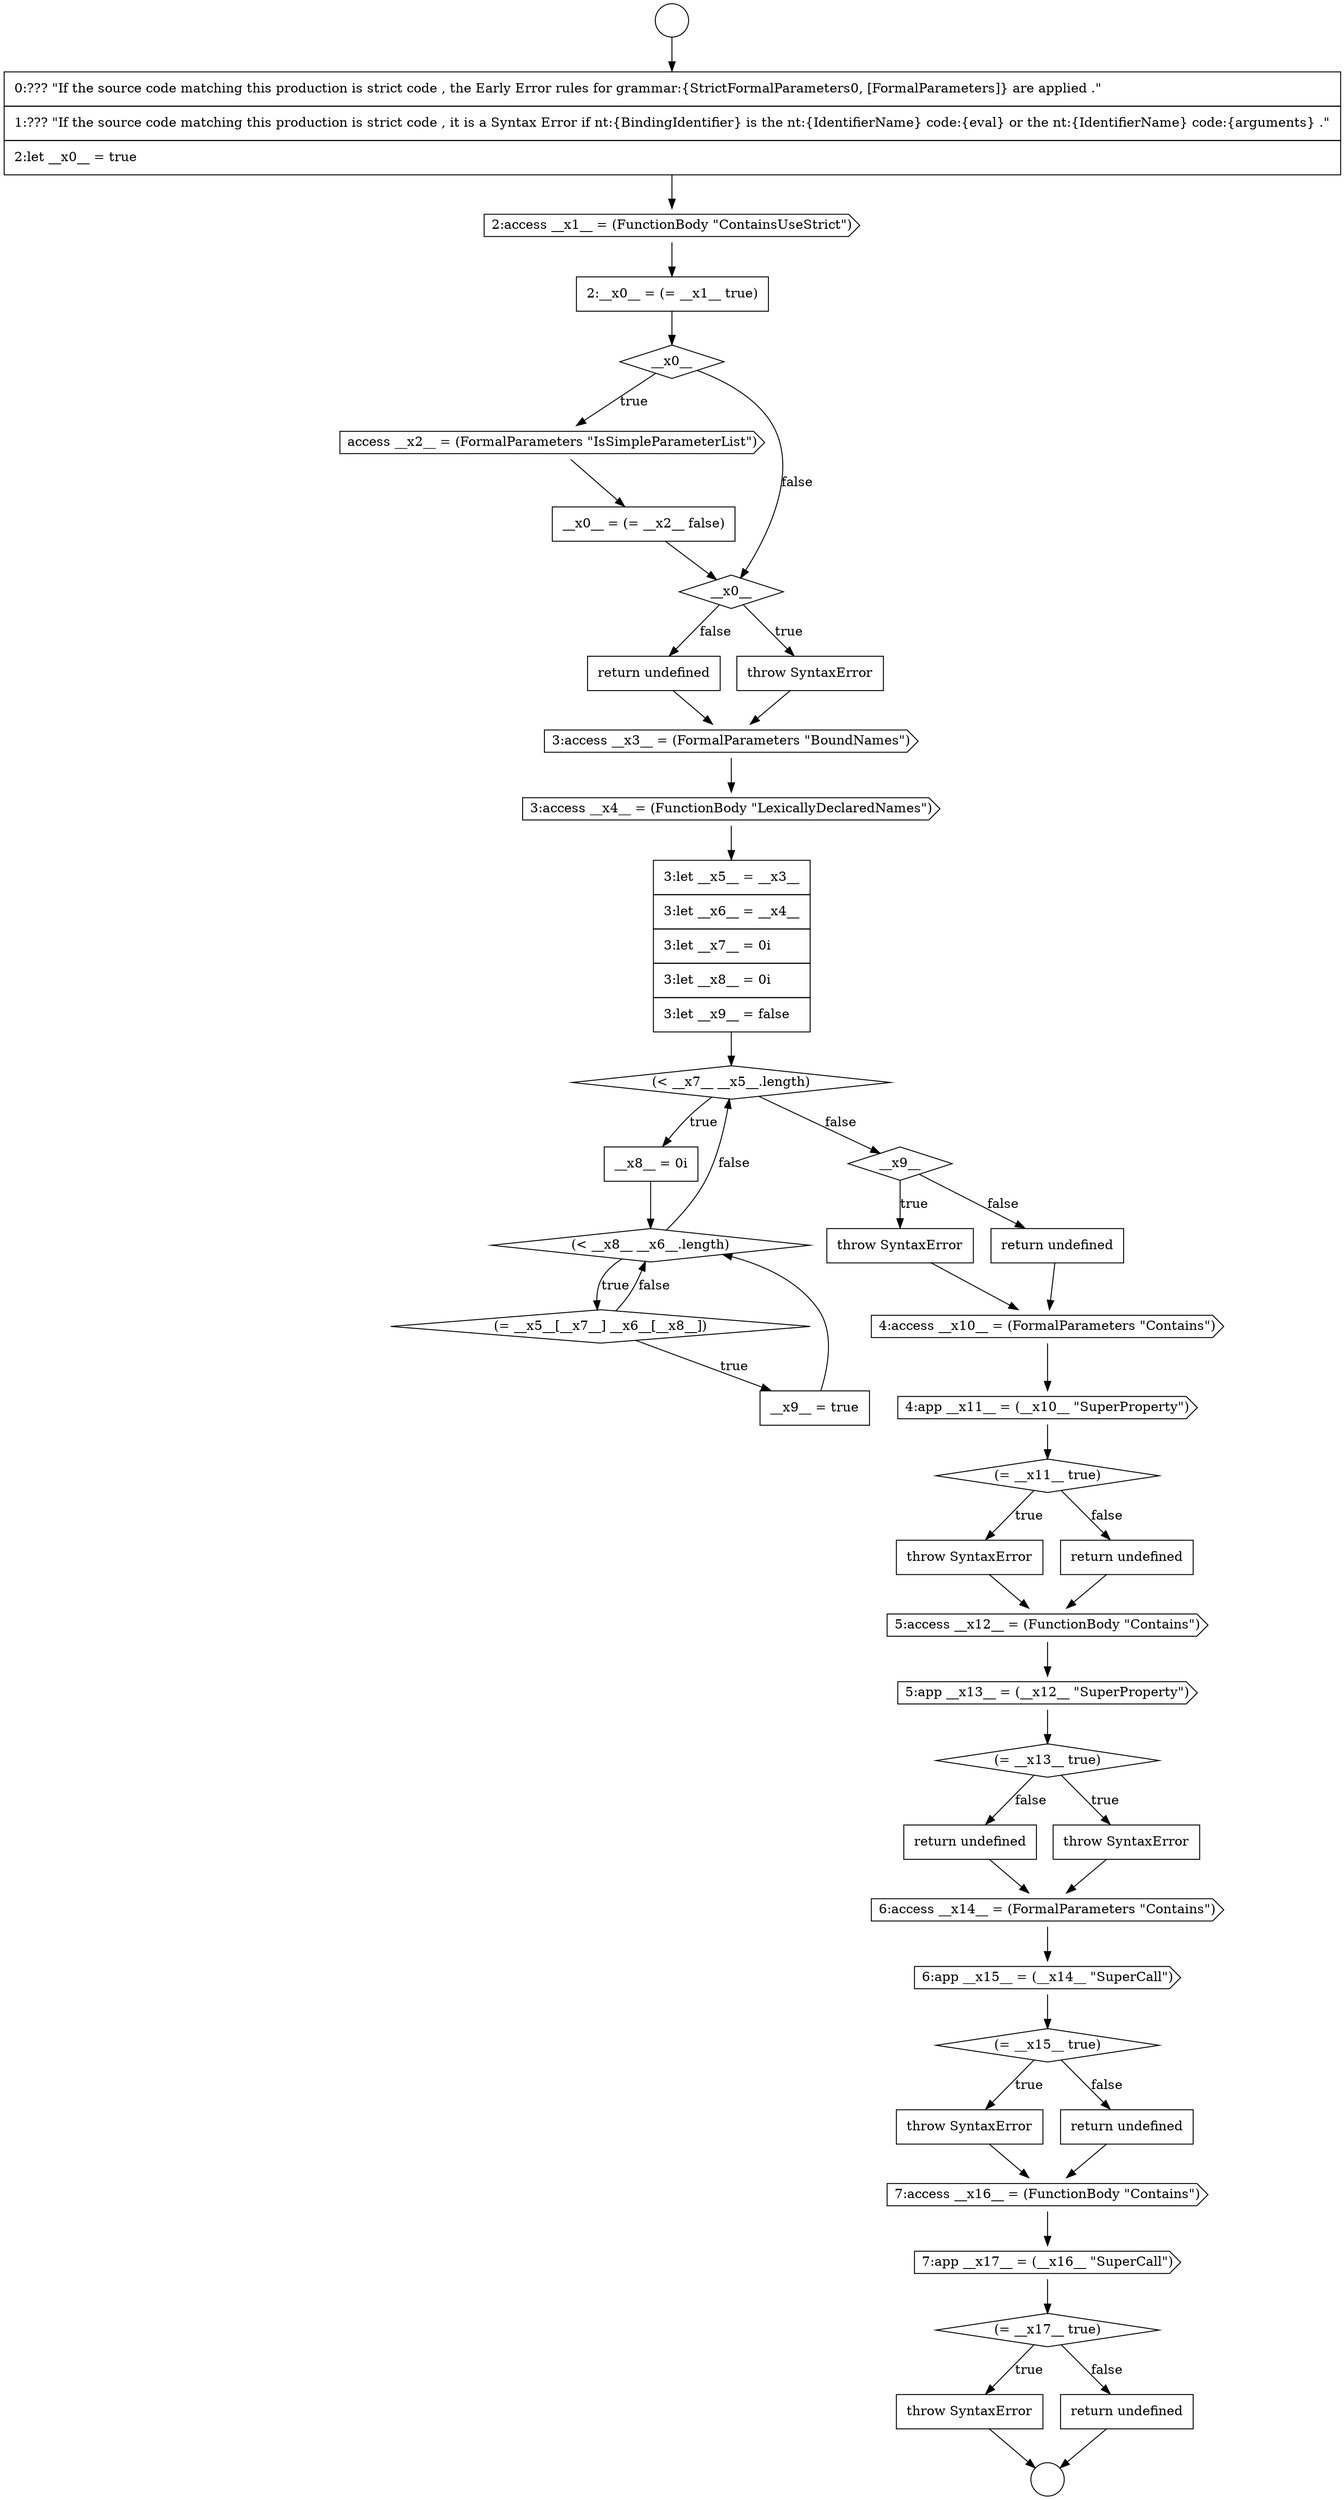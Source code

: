 digraph {
  node16701 [shape=cds, label=<<font color="black">2:access __x1__ = (FunctionBody &quot;ContainsUseStrict&quot;)</font>> color="black" fillcolor="white" style=filled]
  node16712 [shape=diamond, label=<<font color="black">(&lt; __x7__ __x5__.length)</font>> color="black" fillcolor="white" style=filled]
  node16725 [shape=cds, label=<<font color="black">5:access __x12__ = (FunctionBody &quot;Contains&quot;)</font>> color="black" fillcolor="white" style=filled]
  node16736 [shape=cds, label=<<font color="black">7:app __x17__ = (__x16__ &quot;SuperCall&quot;)</font>> color="black" fillcolor="white" style=filled]
  node16729 [shape=none, margin=0, label=<<font color="black">
    <table border="0" cellborder="1" cellspacing="0" cellpadding="10">
      <tr><td align="left">return undefined</td></tr>
    </table>
  </font>> color="black" fillcolor="white" style=filled]
  node16723 [shape=none, margin=0, label=<<font color="black">
    <table border="0" cellborder="1" cellspacing="0" cellpadding="10">
      <tr><td align="left">throw SyntaxError</td></tr>
    </table>
  </font>> color="black" fillcolor="white" style=filled]
  node16703 [shape=diamond, label=<<font color="black">__x0__</font>> color="black" fillcolor="white" style=filled]
  node16699 [shape=circle label=" " color="black" fillcolor="white" style=filled]
  node16710 [shape=cds, label=<<font color="black">3:access __x4__ = (FunctionBody &quot;LexicallyDeclaredNames&quot;)</font>> color="black" fillcolor="white" style=filled]
  node16728 [shape=none, margin=0, label=<<font color="black">
    <table border="0" cellborder="1" cellspacing="0" cellpadding="10">
      <tr><td align="left">throw SyntaxError</td></tr>
    </table>
  </font>> color="black" fillcolor="white" style=filled]
  node16708 [shape=none, margin=0, label=<<font color="black">
    <table border="0" cellborder="1" cellspacing="0" cellpadding="10">
      <tr><td align="left">return undefined</td></tr>
    </table>
  </font>> color="black" fillcolor="white" style=filled]
  node16698 [shape=circle label=" " color="black" fillcolor="white" style=filled]
  node16713 [shape=none, margin=0, label=<<font color="black">
    <table border="0" cellborder="1" cellspacing="0" cellpadding="10">
      <tr><td align="left">__x8__ = 0i</td></tr>
    </table>
  </font>> color="black" fillcolor="white" style=filled]
  node16730 [shape=cds, label=<<font color="black">6:access __x14__ = (FormalParameters &quot;Contains&quot;)</font>> color="black" fillcolor="white" style=filled]
  node16733 [shape=none, margin=0, label=<<font color="black">
    <table border="0" cellborder="1" cellspacing="0" cellpadding="10">
      <tr><td align="left">throw SyntaxError</td></tr>
    </table>
  </font>> color="black" fillcolor="white" style=filled]
  node16720 [shape=cds, label=<<font color="black">4:access __x10__ = (FormalParameters &quot;Contains&quot;)</font>> color="black" fillcolor="white" style=filled]
  node16721 [shape=cds, label=<<font color="black">4:app __x11__ = (__x10__ &quot;SuperProperty&quot;)</font>> color="black" fillcolor="white" style=filled]
  node16716 [shape=none, margin=0, label=<<font color="black">
    <table border="0" cellborder="1" cellspacing="0" cellpadding="10">
      <tr><td align="left">__x9__ = true</td></tr>
    </table>
  </font>> color="black" fillcolor="white" style=filled]
  node16704 [shape=cds, label=<<font color="black">access __x2__ = (FormalParameters &quot;IsSimpleParameterList&quot;)</font>> color="black" fillcolor="white" style=filled]
  node16719 [shape=none, margin=0, label=<<font color="black">
    <table border="0" cellborder="1" cellspacing="0" cellpadding="10">
      <tr><td align="left">return undefined</td></tr>
    </table>
  </font>> color="black" fillcolor="white" style=filled]
  node16700 [shape=none, margin=0, label=<<font color="black">
    <table border="0" cellborder="1" cellspacing="0" cellpadding="10">
      <tr><td align="left">0:??? &quot;If the source code matching this production is strict code , the Early Error rules for grammar:{StrictFormalParameters0, [FormalParameters]} are applied .&quot;</td></tr>
      <tr><td align="left">1:??? &quot;If the source code matching this production is strict code , it is a Syntax Error if nt:{BindingIdentifier} is the nt:{IdentifierName} code:{eval} or the nt:{IdentifierName} code:{arguments} .&quot;</td></tr>
      <tr><td align="left">2:let __x0__ = true</td></tr>
    </table>
  </font>> color="black" fillcolor="white" style=filled]
  node16715 [shape=diamond, label=<<font color="black">(= __x5__[__x7__] __x6__[__x8__])</font>> color="black" fillcolor="white" style=filled]
  node16722 [shape=diamond, label=<<font color="black">(= __x11__ true)</font>> color="black" fillcolor="white" style=filled]
  node16705 [shape=none, margin=0, label=<<font color="black">
    <table border="0" cellborder="1" cellspacing="0" cellpadding="10">
      <tr><td align="left">__x0__ = (= __x2__ false)</td></tr>
    </table>
  </font>> color="black" fillcolor="white" style=filled]
  node16709 [shape=cds, label=<<font color="black">3:access __x3__ = (FormalParameters &quot;BoundNames&quot;)</font>> color="black" fillcolor="white" style=filled]
  node16737 [shape=diamond, label=<<font color="black">(= __x17__ true)</font>> color="black" fillcolor="white" style=filled]
  node16726 [shape=cds, label=<<font color="black">5:app __x13__ = (__x12__ &quot;SuperProperty&quot;)</font>> color="black" fillcolor="white" style=filled]
  node16718 [shape=none, margin=0, label=<<font color="black">
    <table border="0" cellborder="1" cellspacing="0" cellpadding="10">
      <tr><td align="left">throw SyntaxError</td></tr>
    </table>
  </font>> color="black" fillcolor="white" style=filled]
  node16735 [shape=cds, label=<<font color="black">7:access __x16__ = (FunctionBody &quot;Contains&quot;)</font>> color="black" fillcolor="white" style=filled]
  node16732 [shape=diamond, label=<<font color="black">(= __x15__ true)</font>> color="black" fillcolor="white" style=filled]
  node16731 [shape=cds, label=<<font color="black">6:app __x15__ = (__x14__ &quot;SuperCall&quot;)</font>> color="black" fillcolor="white" style=filled]
  node16706 [shape=diamond, label=<<font color="black">__x0__</font>> color="black" fillcolor="white" style=filled]
  node16738 [shape=none, margin=0, label=<<font color="black">
    <table border="0" cellborder="1" cellspacing="0" cellpadding="10">
      <tr><td align="left">throw SyntaxError</td></tr>
    </table>
  </font>> color="black" fillcolor="white" style=filled]
  node16727 [shape=diamond, label=<<font color="black">(= __x13__ true)</font>> color="black" fillcolor="white" style=filled]
  node16714 [shape=diamond, label=<<font color="black">(&lt; __x8__ __x6__.length)</font>> color="black" fillcolor="white" style=filled]
  node16707 [shape=none, margin=0, label=<<font color="black">
    <table border="0" cellborder="1" cellspacing="0" cellpadding="10">
      <tr><td align="left">throw SyntaxError</td></tr>
    </table>
  </font>> color="black" fillcolor="white" style=filled]
  node16702 [shape=none, margin=0, label=<<font color="black">
    <table border="0" cellborder="1" cellspacing="0" cellpadding="10">
      <tr><td align="left">2:__x0__ = (= __x1__ true)</td></tr>
    </table>
  </font>> color="black" fillcolor="white" style=filled]
  node16739 [shape=none, margin=0, label=<<font color="black">
    <table border="0" cellborder="1" cellspacing="0" cellpadding="10">
      <tr><td align="left">return undefined</td></tr>
    </table>
  </font>> color="black" fillcolor="white" style=filled]
  node16734 [shape=none, margin=0, label=<<font color="black">
    <table border="0" cellborder="1" cellspacing="0" cellpadding="10">
      <tr><td align="left">return undefined</td></tr>
    </table>
  </font>> color="black" fillcolor="white" style=filled]
  node16717 [shape=diamond, label=<<font color="black">__x9__</font>> color="black" fillcolor="white" style=filled]
  node16711 [shape=none, margin=0, label=<<font color="black">
    <table border="0" cellborder="1" cellspacing="0" cellpadding="10">
      <tr><td align="left">3:let __x5__ = __x3__</td></tr>
      <tr><td align="left">3:let __x6__ = __x4__</td></tr>
      <tr><td align="left">3:let __x7__ = 0i</td></tr>
      <tr><td align="left">3:let __x8__ = 0i</td></tr>
      <tr><td align="left">3:let __x9__ = false</td></tr>
    </table>
  </font>> color="black" fillcolor="white" style=filled]
  node16724 [shape=none, margin=0, label=<<font color="black">
    <table border="0" cellborder="1" cellspacing="0" cellpadding="10">
      <tr><td align="left">return undefined</td></tr>
    </table>
  </font>> color="black" fillcolor="white" style=filled]
  node16739 -> node16699 [ color="black"]
  node16726 -> node16727 [ color="black"]
  node16731 -> node16732 [ color="black"]
  node16722 -> node16723 [label=<<font color="black">true</font>> color="black"]
  node16722 -> node16724 [label=<<font color="black">false</font>> color="black"]
  node16717 -> node16718 [label=<<font color="black">true</font>> color="black"]
  node16717 -> node16719 [label=<<font color="black">false</font>> color="black"]
  node16702 -> node16703 [ color="black"]
  node16736 -> node16737 [ color="black"]
  node16735 -> node16736 [ color="black"]
  node16707 -> node16709 [ color="black"]
  node16714 -> node16715 [label=<<font color="black">true</font>> color="black"]
  node16714 -> node16712 [label=<<font color="black">false</font>> color="black"]
  node16719 -> node16720 [ color="black"]
  node16712 -> node16713 [label=<<font color="black">true</font>> color="black"]
  node16712 -> node16717 [label=<<font color="black">false</font>> color="black"]
  node16725 -> node16726 [ color="black"]
  node16716 -> node16714 [ color="black"]
  node16732 -> node16733 [label=<<font color="black">true</font>> color="black"]
  node16732 -> node16734 [label=<<font color="black">false</font>> color="black"]
  node16715 -> node16716 [label=<<font color="black">true</font>> color="black"]
  node16715 -> node16714 [label=<<font color="black">false</font>> color="black"]
  node16727 -> node16728 [label=<<font color="black">true</font>> color="black"]
  node16727 -> node16729 [label=<<font color="black">false</font>> color="black"]
  node16718 -> node16720 [ color="black"]
  node16720 -> node16721 [ color="black"]
  node16728 -> node16730 [ color="black"]
  node16703 -> node16704 [label=<<font color="black">true</font>> color="black"]
  node16703 -> node16706 [label=<<font color="black">false</font>> color="black"]
  node16721 -> node16722 [ color="black"]
  node16710 -> node16711 [ color="black"]
  node16737 -> node16738 [label=<<font color="black">true</font>> color="black"]
  node16737 -> node16739 [label=<<font color="black">false</font>> color="black"]
  node16724 -> node16725 [ color="black"]
  node16734 -> node16735 [ color="black"]
  node16705 -> node16706 [ color="black"]
  node16709 -> node16710 [ color="black"]
  node16729 -> node16730 [ color="black"]
  node16723 -> node16725 [ color="black"]
  node16708 -> node16709 [ color="black"]
  node16701 -> node16702 [ color="black"]
  node16711 -> node16712 [ color="black"]
  node16698 -> node16700 [ color="black"]
  node16738 -> node16699 [ color="black"]
  node16700 -> node16701 [ color="black"]
  node16733 -> node16735 [ color="black"]
  node16730 -> node16731 [ color="black"]
  node16704 -> node16705 [ color="black"]
  node16713 -> node16714 [ color="black"]
  node16706 -> node16707 [label=<<font color="black">true</font>> color="black"]
  node16706 -> node16708 [label=<<font color="black">false</font>> color="black"]
}

